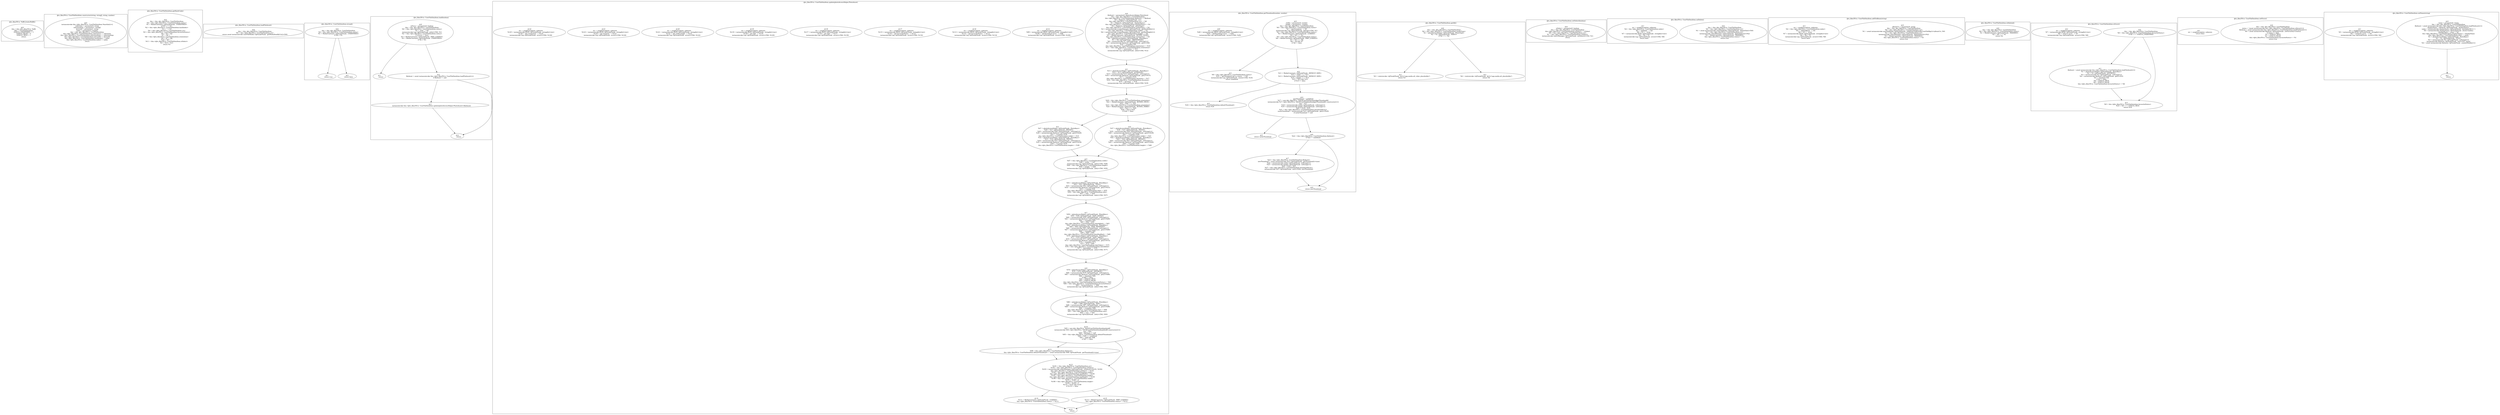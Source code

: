 digraph "59.ts" {
subgraph "cluster_@ts_files/59.ts: %dflt.[static]%dflt()" {
  label="@ts_files/59.ts: %dflt.[static]%dflt()";
  Node33300 [label="id:0
      this = this: @ts_files/59.ts: %dflt
      TAG = 'UserFileDataItem'
      STATUS_UNDEFINED = -1
      STATUS_FALSE = 0
      STATUS_TRUE = 1
      return"];
}
subgraph "cluster_@ts_files/59.ts: UserFileDataItem.constructor(string, string[], string, number)" {
  label="@ts_files/59.ts: UserFileDataItem.constructor(string, string[], string, number)";
  Node74200 [label="id:0
      instanceinvoke this.<@ts_files/59.ts: UserFileDataItem.%instInit()>()
      selections = parameter0: string
      selectionArgs = parameter1: string[]
      deviceId = parameter2: string
      index = parameter3: number
      this = this: @ts_files/59.ts: UserFileDataItem
      this.<@ts_files/59.ts: UserFileDataItem.selections> = selections
      this.<@ts_files/59.ts: UserFileDataItem.selectionArgs> = selectionArgs
      this.<@ts_files/59.ts: UserFileDataItem.deviceId> = deviceId
      this.<@ts_files/59.ts: UserFileDataItem.hashIndex> = index
      this.<@ts_files/59.ts: UserFileDataItem.index> = index
      return"];
}
subgraph "cluster_@ts_files/59.ts: UserFileDataItem.getHashCode()" {
  label="@ts_files/59.ts: UserFileDataItem.getHashCode()";
  Node42350 [label="id:0
      this = this: @ts_files/59.ts: UserFileDataItem
      %0 = this.<@ts_files/59.ts: UserFileDataItem.status>
      %1 = MediaConstants.<@%unk/%unk: .UNDEFINED>
      if %0 === %1
      %2 = this.<@ts_files/59.ts: UserFileDataItem.hashIndex>
      %3 = '' + %2
      %4 = this.<@ts_files/59.ts: UserFileDataItem.uri>
      %5 = this.<@ts_files/59.ts: UserFileDataItem.favouriteStatus>
      %6 = %4 + %5
      %7 = %6 + ' '
      %8 = this.<@ts_files/59.ts: UserFileDataItem.orientation>
      %9 = %7 + %8
      %10 = %9 + ' '
      %11 = this.<@ts_files/59.ts: UserFileDataItem.isSelect>
      %3 = %10 + %11
      return %3"];
}
subgraph "cluster_@ts_files/59.ts: UserFileDataItem.loadFileAsset()" {
  label="@ts_files/59.ts: UserFileDataItem.loadFileAsset()";
  Node44600 [label="id:0
      this = this: @ts_files/59.ts: UserFileDataItem
      %0 = this.<@ts_files/59.ts: UserFileDataItem.uri>
      return await instanceinvoke userFileModel.<@%unk/%unk: .getMediaItemByUri()>(%0)"];
}
subgraph "cluster_@ts_files/59.ts: UserFileDataItem.isLoad()" {
  label="@ts_files/59.ts: UserFileDataItem.isLoad()";
  Node37520 [label="id:0
      this = this: @ts_files/59.ts: UserFileDataItem
      %0 = this.<@ts_files/59.ts: UserFileDataItem.status>
      %1 = MediaConstants.<@%unk/%unk: .UNDEFINED>
      if %0 > %1"];
  Node37521 [label="id:1
      return true"];
  Node37522 [label="id:2
      return false"];
  Node37520 -> Node37521;
  Node37520 -> Node37522;
}
subgraph "cluster_@ts_files/59.ts: UserFileDataItem.load(boolean)" {
  label="@ts_files/59.ts: UserFileDataItem.load(boolean)";
  Node43000 [label="id:0
      isForce = parameter0: boolean
      this = this: @ts_files/59.ts: UserFileDataItem
      %0 = this.<@ts_files/59.ts: UserFileDataItem.status>
      %1 = 'load ' + %0
      instanceinvoke Log.<@%unk/%unk: .info()>(TAG, %1)
      %2 = this.<@ts_files/59.ts: UserFileDataItem.status>
      if isForce != false
      %3 = MediaConstants.<@%unk/%unk: .PART_LOADED>
      %3 = MediaConstants.<@%unk/%unk: .UNDEFINED>
      if %2 > %3"];
  Node43001 [label="id:1
      return"];
  Node43002 [label="id:2
      fileAsset = await instanceinvoke this.<@ts_files/59.ts: UserFileDataItem.loadFileAsset()>()
      if fileAsset != null"];
  Node43003 [label="id:3
      instanceinvoke this.<@ts_files/59.ts: UserFileDataItem.update(photoAccessHelper.PhotoAsset)>(fileAsset)"];
  Node43004 [label="id:4
      return"];
  Node43000 -> Node43001;
  Node43000 -> Node43002;
  Node43002 -> Node43003;
  Node43002 -> Node43004;
  Node43003 -> Node43004;
}
subgraph "cluster_@ts_files/59.ts: UserFileDataItem.update(photoAccessHelper.PhotoAsset)" {
  label="@ts_files/59.ts: UserFileDataItem.update(photoAccessHelper.PhotoAsset)";
  Node66270 [label="id:0
      fileAsset = parameter0: photoAccessHelper.PhotoAsset
      this = this: @ts_files/59.ts: UserFileDataItem
      this.<@ts_files/59.ts: UserFileDataItem.fileAsset> = fileAsset
      %0 = fileAsset.<@%unk/%unk: .uri>
      this.<@ts_files/59.ts: UserFileDataItem.uri> = %0
      %1 = fileAsset.<@%unk/%unk: .displayName>
      this.<@ts_files/59.ts: UserFileDataItem.displayName> = %1
      %2 = fileAsset.<@%unk/%unk: .photoType>
      this.<@ts_files/59.ts: UserFileDataItem.mediaType> = %2
      %3 = instanceinvoke screenManager.<@%unk/%unk: .getWinWidth()>()
      this.<@ts_files/59.ts: UserFileDataItem.width> = %3
      %4 = instanceinvoke screenManager.<@%unk/%unk: .getWinHeight()>()
      this.<@ts_files/59.ts: UserFileDataItem.height> = %4
      %5 = MediaConstants.<@%unk/%unk: .ROTATE_NONE>
      this.<@ts_files/59.ts: UserFileDataItem.orientation> = %5
      %6 = photoAccessHelper.<@%unk/%unk: .PhotoKeys>
      %7 = %6.<@%unk/%unk: .ORIENTATION>
      %8 = instanceinvoke %7.<@%unk/%unk: .toString()>()
      %9 = instanceinvoke fileAsset.<@%unk/%unk: .get()>(%8)
      %10 = <number>%9
      this.<@ts_files/59.ts: UserFileDataItem.orientation> = %10
      %11 = this.<@ts_files/59.ts: UserFileDataItem.orientation>
      %12 = 'orientation ' + %11
      instanceinvoke Log.<@%unk/%unk: .info()>(TAG, %12)"];
  Node66271 [label="id:1
      %13 = photoAccessHelper.<@%unk/%unk: .PhotoKeys>
      %14 = %13.<@%unk/%unk: .DURATION>
      %15 = instanceinvoke %14.<@%unk/%unk: .toString()>()
      %16 = instanceinvoke fileAsset.<@%unk/%unk: .get()>(%15)
      %17 = <number>%16
      this.<@ts_files/59.ts: UserFileDataItem.duration> = %17
      %18 = this.<@ts_files/59.ts: UserFileDataItem.duration>
      %19 = 'duration ' + %18
      instanceinvoke Log.<@%unk/%unk: .info()>(TAG, %19)"];
  Node66272 [label="id:2
      %20 = this.<@ts_files/59.ts: UserFileDataItem.orientation>
      %21 = MediaConstants.<@%unk/%unk: .ROTATE_ONCE>
      %22 = %20 === %21
      %23 = this.<@ts_files/59.ts: UserFileDataItem.orientation>
      %24 = MediaConstants.<@%unk/%unk: .ROTATE_THIRD>
      %25 = %23 === %24
      %26 = %22 || %25
      if %26 != false"];
  Node66273 [label="id:3
      %27 = photoAccessHelper.<@%unk/%unk: .PhotoKeys>
      %28 = %27.<@%unk/%unk: .HEIGHT>
      %29 = instanceinvoke %28.<@%unk/%unk: .toString()>()
      %30 = instanceinvoke fileAsset.<@%unk/%unk: .get()>(%29)
      %31 = <number>%30
      this.<@ts_files/59.ts: UserFileDataItem.width> = %31
      %32 = photoAccessHelper.<@%unk/%unk: .PhotoKeys>
      %33 = %32.<@%unk/%unk: .WIDTH>
      %34 = instanceinvoke %33.<@%unk/%unk: .toString()>()
      %35 = instanceinvoke fileAsset.<@%unk/%unk: .get()>(%34)
      %36 = <number>%35
      this.<@ts_files/59.ts: UserFileDataItem.height> = %36"];
  Node66274 [label="id:4
      %37 = photoAccessHelper.<@%unk/%unk: .PhotoKeys>
      %38 = %37.<@%unk/%unk: .WIDTH>
      %39 = instanceinvoke %38.<@%unk/%unk: .toString()>()
      %40 = instanceinvoke fileAsset.<@%unk/%unk: .get()>(%39)
      %41 = <number>%40
      this.<@ts_files/59.ts: UserFileDataItem.width> = %41
      %42 = photoAccessHelper.<@%unk/%unk: .PhotoKeys>
      %43 = %42.<@%unk/%unk: .HEIGHT>
      %44 = instanceinvoke %43.<@%unk/%unk: .toString()>()
      %45 = instanceinvoke fileAsset.<@%unk/%unk: .get()>(%44)
      %46 = <number>%45
      this.<@ts_files/59.ts: UserFileDataItem.height> = %46"];
  Node66275 [label="id:5
      %47 = this.<@ts_files/59.ts: UserFileDataItem.width>
      %48 = 'width ' + %47
      instanceinvoke Log.<@%unk/%unk: .info()>(TAG, %48)
      %49 = this.<@ts_files/59.ts: UserFileDataItem.height>
      %50 = 'height ' + %49
      instanceinvoke Log.<@%unk/%unk: .info()>(TAG, %50)"];
  Node66276 [label="id:6
      %51 = photoAccessHelper.<@%unk/%unk: .PhotoKeys>
      %52 = %51.<@%unk/%unk: .TITLE>
      %53 = instanceinvoke %52.<@%unk/%unk: .toString()>()
      %54 = instanceinvoke fileAsset.<@%unk/%unk: .get()>(%53)
      %55 = <string>%54
      this.<@ts_files/59.ts: UserFileDataItem.title> = %55
      %56 = this.<@ts_files/59.ts: UserFileDataItem.title>
      %57 = 'title ' + %56
      instanceinvoke Log.<@%unk/%unk: .info()>(TAG, %57)"];
  Node66277 [label="id:7
      %58 = photoAccessHelper.<@%unk/%unk: .PhotoKeys>
      %59 = %58.<@%unk/%unk: .DATE_ADDED>
      %60 = instanceinvoke %59.<@%unk/%unk: .toString()>()
      %61 = instanceinvoke fileAsset.<@%unk/%unk: .get()>(%60)
      %62 = <number>%61
      %63 = %62 * 1000
      this.<@ts_files/59.ts: UserFileDataItem.dateAdded> = %63
      %64 = photoAccessHelper.<@%unk/%unk: .PhotoKeys>
      %65 = %64.<@%unk/%unk: .DATE_MODIFIED>
      %66 = instanceinvoke %65.<@%unk/%unk: .toString()>()
      %67 = instanceinvoke fileAsset.<@%unk/%unk: .get()>(%66)
      %68 = <number>%67
      %69 = %68 * 1000
      this.<@ts_files/59.ts: UserFileDataItem.dateModified> = %69
      %70 = photoAccessHelper.<@%unk/%unk: .PhotoKeys>
      %71 = %70.<@%unk/%unk: .DATE_TAKEN>
      %72 = instanceinvoke %71.<@%unk/%unk: .toString()>()
      %73 = instanceinvoke fileAsset.<@%unk/%unk: .get()>(%72)
      %74 = <number>%73
      %75 = %74 * 1000
      this.<@ts_files/59.ts: UserFileDataItem.dateTaken> = %75
      %76 = this.<@ts_files/59.ts: UserFileDataItem.dateAdded>
      %77 = 'dateAdded ' + %76
      instanceinvoke Log.<@%unk/%unk: .info()>(TAG, %77)"];
  Node66278 [label="id:8
      %78 = photoAccessHelper.<@%unk/%unk: .PhotoKeys>
      %79 = %78.<@%unk/%unk: .FAVORITE>
      %80 = instanceinvoke %79.<@%unk/%unk: .toString()>()
      %81 = instanceinvoke fileAsset.<@%unk/%unk: .get()>(%80)
      %82 = <boolean>%81
      if %82 != false
      %83 = STATUS_TRUE
      %83 = STATUS_FALSE
      this.<@ts_files/59.ts: UserFileDataItem.favouriteStatus> = %83
      %84 = this.<@ts_files/59.ts: UserFileDataItem.favouriteStatus>
      %85 = 'favouriteStatus ' + %84
      instanceinvoke Log.<@%unk/%unk: .info()>(TAG, %85)"];
  Node66279 [label="id:9
      %86 = photoAccessHelper.<@%unk/%unk: .PhotoKeys>
      %87 = %86.<@%unk/%unk: .SIZE>
      %88 = instanceinvoke %87.<@%unk/%unk: .toString()>()
      %89 = instanceinvoke fileAsset.<@%unk/%unk: .get()>(%88)
      %90 = <number>%89
      this.<@ts_files/59.ts: UserFileDataItem.size> = %90
      %91 = this.<@ts_files/59.ts: UserFileDataItem.size>
      %92 = 'size ' + %91
      instanceinvoke Log.<@%unk/%unk: .info()>(TAG, %92)"];
  Node662710 [label="id:10
      %93 = new @ts_files/59.ts: %AC$UserFileDataItem$update$0
      instanceinvoke %93.<@ts_files/59.ts: %AC$UserFileDataItem$update$0.constructor()>()
      size = %93
      %94 = fileAsset != null
      %95 = this.<@ts_files/59.ts: UserFileDataItem.defaultThumbnail>
      %96 = %95 == undefined
      %97 = %94 && %96
      if %97 != false"];
  Node662711 [label="id:11
      %98 = this.<@ts_files/59.ts: UserFileDataItem.fileAsset>
      this.<@ts_files/59.ts: UserFileDataItem.defaultThumbnail> = await instanceinvoke %98.<@%unk/%unk: .getThumbnail()>(size)"];
  Node662712 [label="id:12
      err = caughtexception: unknown
      %99 = instanceinvoke JSON.<@%unk/%unk: .stringify()>(err)
      %100 = 'getThumbnail error: ' + %99
      instanceinvoke Log.<@%unk/%unk: .error()>(TAG, %100)"];
  Node662713 [label="id:13
      %101 = this.<@ts_files/59.ts: UserFileDataItem.uri>
      %102 = this.<@ts_files/59.ts: UserFileDataItem.isSelect>
      %103 = instanceinvoke selectManager.<@%unk/%unk: .isSelect()>(%101, %102)
      this.<@ts_files/59.ts: UserFileDataItem.isSelect> = %103
      %104 = this.<@ts_files/59.ts: UserFileDataItem.width>
      this.<@ts_files/59.ts: UserFileDataItem.imgWidth> = %104
      %105 = this.<@ts_files/59.ts: UserFileDataItem.height>
      this.<@ts_files/59.ts: UserFileDataItem.imgHeight> = %105
      %106 = this.<@ts_files/59.ts: UserFileDataItem.width>
      %107 = %106 > 0
      %108 = this.<@ts_files/59.ts: UserFileDataItem.height>
      %109 = %108 > 0
      %110 = %107 && %109
      if %110 != false"];
  Node662714 [label="id:14
      %111 = MediaConstants.<@%unk/%unk: .LOADED>
      this.<@ts_files/59.ts: UserFileDataItem.status> = %111"];
  Node662715 [label="id:15
      %112 = MediaConstants.<@%unk/%unk: .PART_LOADED>
      this.<@ts_files/59.ts: UserFileDataItem.status> = %112"];
  Node662716 [label="id:16
      err = caughtexception: unknown
      %113 = instanceinvoke JSON.<@%unk/%unk: .stringify()>(err)
      %114 = 'get favouriteStatus ' + %113
      instanceinvoke Log.<@%unk/%unk: .error()>(TAG, %114)"];
  Node662717 [label="id:17
      err = caughtexception: unknown
      %115 = instanceinvoke JSON.<@%unk/%unk: .stringify()>(err)
      %116 = 'get favouriteStatus ' + %115
      instanceinvoke Log.<@%unk/%unk: .error()>(TAG, %116)"];
  Node662718 [label="id:18
      err = caughtexception: unknown
      %117 = instanceinvoke JSON.<@%unk/%unk: .stringify()>(err)
      %118 = 'get date ' + %117
      instanceinvoke Log.<@%unk/%unk: .error()>(TAG, %118)"];
  Node662719 [label="id:19
      err = caughtexception: unknown
      %119 = instanceinvoke JSON.<@%unk/%unk: .stringify()>(err)
      %120 = 'get title ' + %119
      instanceinvoke Log.<@%unk/%unk: .error()>(TAG, %120)"];
  Node662720 [label="id:20
      err = caughtexception: unknown
      %121 = instanceinvoke JSON.<@%unk/%unk: .stringify()>(err)
      %122 = 'get width height ' + %121
      instanceinvoke Log.<@%unk/%unk: .error()>(TAG, %122)"];
  Node662721 [label="id:21
      err = caughtexception: unknown
      %123 = instanceinvoke JSON.<@%unk/%unk: .stringify()>(err)
      %124 = 'get duration ' + %123
      instanceinvoke Log.<@%unk/%unk: .error()>(TAG, %124)"];
  Node662722 [label="id:22
      err = caughtexception: unknown
      %125 = instanceinvoke JSON.<@%unk/%unk: .stringify()>(err)
      %126 = 'get orientation ' + %125
      instanceinvoke Log.<@%unk/%unk: .error()>(TAG, %126)"];
  Node662723 [label="id:23
      return"];
  Node66270 -> Node66271;
  Node66271 -> Node66272;
  Node66272 -> Node66273;
  Node66272 -> Node66274;
  Node66273 -> Node66275;
  Node66274 -> Node66275;
  Node66275 -> Node66276;
  Node66276 -> Node66277;
  Node66277 -> Node66278;
  Node66278 -> Node66279;
  Node66279 -> Node662710;
  Node662710 -> Node662711;
  Node662710 -> Node662713;
  Node662711 -> Node662713;
  Node662713 -> Node662714;
  Node662713 -> Node662715;
  Node662714 -> Node662723;
  Node662715 -> Node662723;
}
subgraph "cluster_@ts_files/59.ts: UserFileDataItem.getThumbnail(number, number)" {
  label="@ts_files/59.ts: UserFileDataItem.getThumbnail(number, number)";
  Node57740 [label="id:0
      width = parameter0: number
      height = parameter1: number
      this = this: @ts_files/59.ts: UserFileDataItem
      %0 = this.<@ts_files/59.ts: UserFileDataItem.status>
      %1 = 'getThumbnail ' + %0
      instanceinvoke Log.<@%unk/%unk: .debug()>(TAG, %1)
      %2 = this.<@ts_files/59.ts: UserFileDataItem.status>
      %3 = MediaConstants.<@%unk/%unk: .LOADED>
      %4 = %2 !== %3
      %5 = this.<@ts_files/59.ts: UserFileDataItem.status>
      %6 = MediaConstants.<@%unk/%unk: .PART_LOADED>
      %7 = %5 !== %6
      %8 = %4 && %7
      if %8 != false"];
  Node57741 [label="id:1
      %9 = this.<@ts_files/59.ts: UserFileDataItem.status>
      %10 = 'getThumbnail fail as status: ' + %9
      instanceinvoke Log.<@%unk/%unk: .warn()>(TAG, %10)
      return undefined"];
  Node57742 [label="id:2
      %11 = MediaConstants.<@%unk/%unk: .DEFAULT_SIZE>
      %12 = width === %11
      %13 = MediaConstants.<@%unk/%unk: .DEFAULT_SIZE>
      %14 = height === %13
      %15 = %12 && %14
      if %15 != false"];
  Node57743 [label="id:3
      %16 = this.<@ts_files/59.ts: UserFileDataItem.defaultThumbnail>
      return %16"];
  Node57744 [label="id:4
      newThumbnail = undefined
      %17 = new @ts_files/59.ts: %AC$UserFileDataItem$getThumbnail$1
      instanceinvoke %17.<@ts_files/59.ts: %AC$UserFileDataItem$getThumbnail$1.constructor()>()
      size = %17
      %18 = instanceinvoke width.<@%unk/%unk: .toString()>()
      %19 = instanceinvoke height.<@%unk/%unk: .toString()>()
      %20 = %18 + %19
      %21 = this.<@ts_files/59.ts: UserFileDataItem.thumbnailArray>
      cacheThumbnail = instanceinvoke %21.<@%unk/%unk: .get()>(%20)
      if cacheThumbnail != null"];
  Node57745 [label="id:5
      return cacheThumbnail"];
  Node57746 [label="id:6
      %22 = this.<@ts_files/59.ts: UserFileDataItem.fileAsset>
      if %22 != undefined"];
  Node57747 [label="id:7
      %23 = this.<@ts_files/59.ts: UserFileDataItem.fileAsset>
      newThumbnail = await instanceinvoke %23.<@%unk/%unk: .getThumbnail()>(size)
      %24 = instanceinvoke width.<@%unk/%unk: .toString()>()
      %25 = instanceinvoke height.<@%unk/%unk: .toString()>()
      %26 = %24 + %25
      %27 = this.<@ts_files/59.ts: UserFileDataItem.thumbnailArray>
      instanceinvoke %27.<@%unk/%unk: .set()>(%26, newThumbnail)"];
  Node57748 [label="id:8
      err = caughtexception: unknown
      %28 = instanceinvoke JSON.<@%unk/%unk: .stringify()>(err)
      %29 = 'getThumbnail error: ' + %28
      instanceinvoke Log.<@%unk/%unk: .error()>(TAG, %29)"];
  Node57749 [label="id:9
      return newThumbnail"];
  Node57740 -> Node57741;
  Node57740 -> Node57742;
  Node57742 -> Node57743;
  Node57742 -> Node57744;
  Node57744 -> Node57745;
  Node57744 -> Node57746;
  Node57746 -> Node57747;
  Node57746 -> Node57749;
  Node57747 -> Node57749;
}
subgraph "cluster_@ts_files/59.ts: UserFileDataItem.getAlt()" {
  label="@ts_files/59.ts: UserFileDataItem.getAlt()";
  Node37570 [label="id:0
      this = this: @ts_files/59.ts: UserFileDataItem
      %0 = this.<@ts_files/59.ts: UserFileDataItem.mediaType>
      %1 = photoAccessHelper.<@%unk/%unk: .PhotoType>
      %2 = %1.<@%unk/%unk: .VIDEO>
      if %0 === %2"];
  Node37571 [label="id:1
      %3 = staticinvoke <@%unk/%unk: .$r()>('app.media.alt_video_placeholder')
      return %3"];
  Node37572 [label="id:2
      %4 = staticinvoke <@%unk/%unk: .$r()>('app.media.alt_placeholder')
      return %4"];
  Node37570 -> Node37571;
  Node37570 -> Node37572;
}
subgraph "cluster_@ts_files/59.ts: UserFileDataItem.setSelect(boolean)" {
  label="@ts_files/59.ts: UserFileDataItem.setSelect(boolean)";
  Node48240 [label="id:0
      isSelect = parameter0: boolean
      this = this: @ts_files/59.ts: UserFileDataItem
      this.<@ts_files/59.ts: UserFileDataItem.isSelect> = isSelect
      %0 = this.<@ts_files/59.ts: UserFileDataItem.uri>
      %1 = this.<@ts_files/59.ts: UserFileDataItem.isSelect>
      instanceinvoke selectManager.<@%unk/%unk: .setSelect()>(%0, %1)
      return"];
}
subgraph "cluster_@ts_files/59.ts: UserFileDataItem.onDelete()" {
  label="@ts_files/59.ts: UserFileDataItem.onDelete()";
  Node39640 [label="id:0
      this = this: @ts_files/59.ts: UserFileDataItem
      %0 = this.<@ts_files/59.ts: UserFileDataItem.uri>
      %1 = await instanceinvoke userFileModel.<@%unk/%unk: .deleteOne()>(%0)
      %2 = this.<@ts_files/59.ts: UserFileDataItem.uri>
      instanceinvoke selectManager.<@%unk/%unk: .deleteSelect()>(%2)
      %3 = MediaConstants.<@%unk/%unk: .TRASHED>
      this.<@ts_files/59.ts: UserFileDataItem.status> = %3
      return true"];
  Node39641 [label="id:1
      err = caughtexception: unknown
      %4 = this.<@ts_files/59.ts: UserFileDataItem.index>
      %5 = 'onDelete ' + %4
      %6 = %5 + ' error: '
      %7 = instanceinvoke JSON.<@%unk/%unk: .stringify()>(err)
      %8 = %6 + %7
      instanceinvoke Log.<@%unk/%unk: .error()>(TAG, %8)
      return false"];
}
subgraph "cluster_@ts_files/59.ts: UserFileDataItem.addToAlbum(string)" {
  label="@ts_files/59.ts: UserFileDataItem.addToAlbum(string)";
  Node48000 [label="id:0
      albumUri = parameter0: string
      this = this: @ts_files/59.ts: UserFileDataItem
      %0 = this.<@ts_files/59.ts: UserFileDataItem.uri>
      %1 = await instanceinvoke userFileModel.<@%unk/%unk: .addPhotoToAlbumByUserFileMgr()>(albumUri, %0)
      %2 = this.<@ts_files/59.ts: UserFileDataItem.uri>
      instanceinvoke selectManager.<@%unk/%unk: .deleteSelect()>(%2)
      %3 = MediaConstants.<@%unk/%unk: .TRASHED>
      this.<@ts_files/59.ts: UserFileDataItem.status> = %3
      return true"];
  Node48001 [label="id:1
      err = caughtexception: unknown
      %4 = this.<@ts_files/59.ts: UserFileDataItem.index>
      %5 = 'addToAlbum ' + %4
      %6 = %5 + ' error: '
      %7 = instanceinvoke JSON.<@%unk/%unk: .stringify()>(err)
      %8 = %6 + %7
      instanceinvoke Log.<@%unk/%unk: .error()>(TAG, %8)
      return false"];
}
subgraph "cluster_@ts_files/59.ts: UserFileDataItem.isDeleted()" {
  label="@ts_files/59.ts: UserFileDataItem.isDeleted()";
  Node40630 [label="id:0
      this = this: @ts_files/59.ts: UserFileDataItem
      %0 = this.<@ts_files/59.ts: UserFileDataItem.status>
      %1 = MediaConstants.<@%unk/%unk: .TRASHED>
      %2 = %0 === %1
      return %2"];
}
subgraph "cluster_@ts_files/59.ts: UserFileDataItem.isFavor()" {
  label="@ts_files/59.ts: UserFileDataItem.isFavor()";
  Node38780 [label="id:0
      this = this: @ts_files/59.ts: UserFileDataItem
      %0 = this.<@ts_files/59.ts: UserFileDataItem.favouriteStatus>
      if %0 === STATUS_UNDEFINED"];
  Node38781 [label="id:1
      fileAsset = await instanceinvoke this.<@ts_files/59.ts: UserFileDataItem.loadFileAsset()>()
      %1 = photoAccessHelper.<@%unk/%unk: .PhotoKeys>
      %2 = %1.<@%unk/%unk: .FAVORITE>
      %3 = instanceinvoke %2.<@%unk/%unk: .toString()>()
      %4 = instanceinvoke fileAsset.<@%unk/%unk: .get()>(%3)
      %5 = <boolean>%4
      if %5 != false
      %6 = STATUS_TRUE
      %6 = STATUS_FALSE
      this.<@ts_files/59.ts: UserFileDataItem.favouriteStatus> = %6"];
  Node38782 [label="id:2
      err = caughtexception: unknown
      %7 = instanceinvoke JSON.<@%unk/%unk: .stringify()>(err)
      %8 = 'isFavor error: ' + %7
      instanceinvoke Log.<@%unk/%unk: .error()>(TAG, %8)"];
  Node38783 [label="id:3
      %9 = this.<@ts_files/59.ts: UserFileDataItem.favouriteStatus>
      %10 = %9 === STATUS_TRUE
      return %10"];
  Node38780 -> Node38781;
  Node38780 -> Node38783;
  Node38781 -> Node38783;
}
subgraph "cluster_@ts_files/59.ts: UserFileDataItem.setFavor()" {
  label="@ts_files/59.ts: UserFileDataItem.setFavor()";
  Node39900 [label="id:0
      this = this: @ts_files/59.ts: UserFileDataItem
      status = !await instanceinvoke this.<@ts_files/59.ts: UserFileDataItem.isFavor()>()
      fileAsset = await instanceinvoke this.<@ts_files/59.ts: UserFileDataItem.loadFileAsset()>()
      %0 = await instanceinvoke fileAsset.<@%unk/%unk: .setFavorite()>(status)
      if status != false
      %1 = STATUS_TRUE
      %1 = STATUS_FALSE
      this.<@ts_files/59.ts: UserFileDataItem.favouriteStatus> = %1
      return true"];
  Node39901 [label="id:1
      err = caughtexception: unknown
      return false"];
}
subgraph "cluster_@ts_files/59.ts: UserFileDataItem.setName(string)" {
  label="@ts_files/59.ts: UserFileDataItem.setName(string)";
  Node45280 [label="id:0
      name = parameter0: string
      this = this: @ts_files/59.ts: UserFileDataItem
      fileAsset = await instanceinvoke this.<@ts_files/59.ts: UserFileDataItem.loadFileAsset()>()
      displayName = fileAsset.<@%unk/%unk: .displayName>
      index = instanceinvoke displayName.<@%unk/%unk: .lastIndexOf()>('.')
      %0 = instanceinvoke displayName.<@%unk/%unk: .slice()>(index)
      displayName = name + %0
      this.<@ts_files/59.ts: UserFileDataItem.displayName> = displayName
      this.<@ts_files/59.ts: UserFileDataItem.title> = name
      %1 = photoAccessHelper.<@%unk/%unk: .PhotoKeys>
      %2 = %1.<@%unk/%unk: .TITLE>
      %3 = instanceinvoke %2.<@%unk/%unk: .toString()>()
      instanceinvoke fileAsset.<@%unk/%unk: .set()>(%3, name)
      %4 = await instanceinvoke fileAsset.<@%unk/%unk: .commitModify()>()"];
  Node45281 [label="id:1
      err = caughtexception: unknown
      %5 = instanceinvoke JSON.<@%unk/%unk: .stringify()>(err)
      %6 = 'setName error: ' + %5
      instanceinvoke Log.<@%unk/%unk: .error()>(TAG, %6)"];
  Node45282 [label="id:2
      return"];
  Node45280 -> Node45282;
}
}
